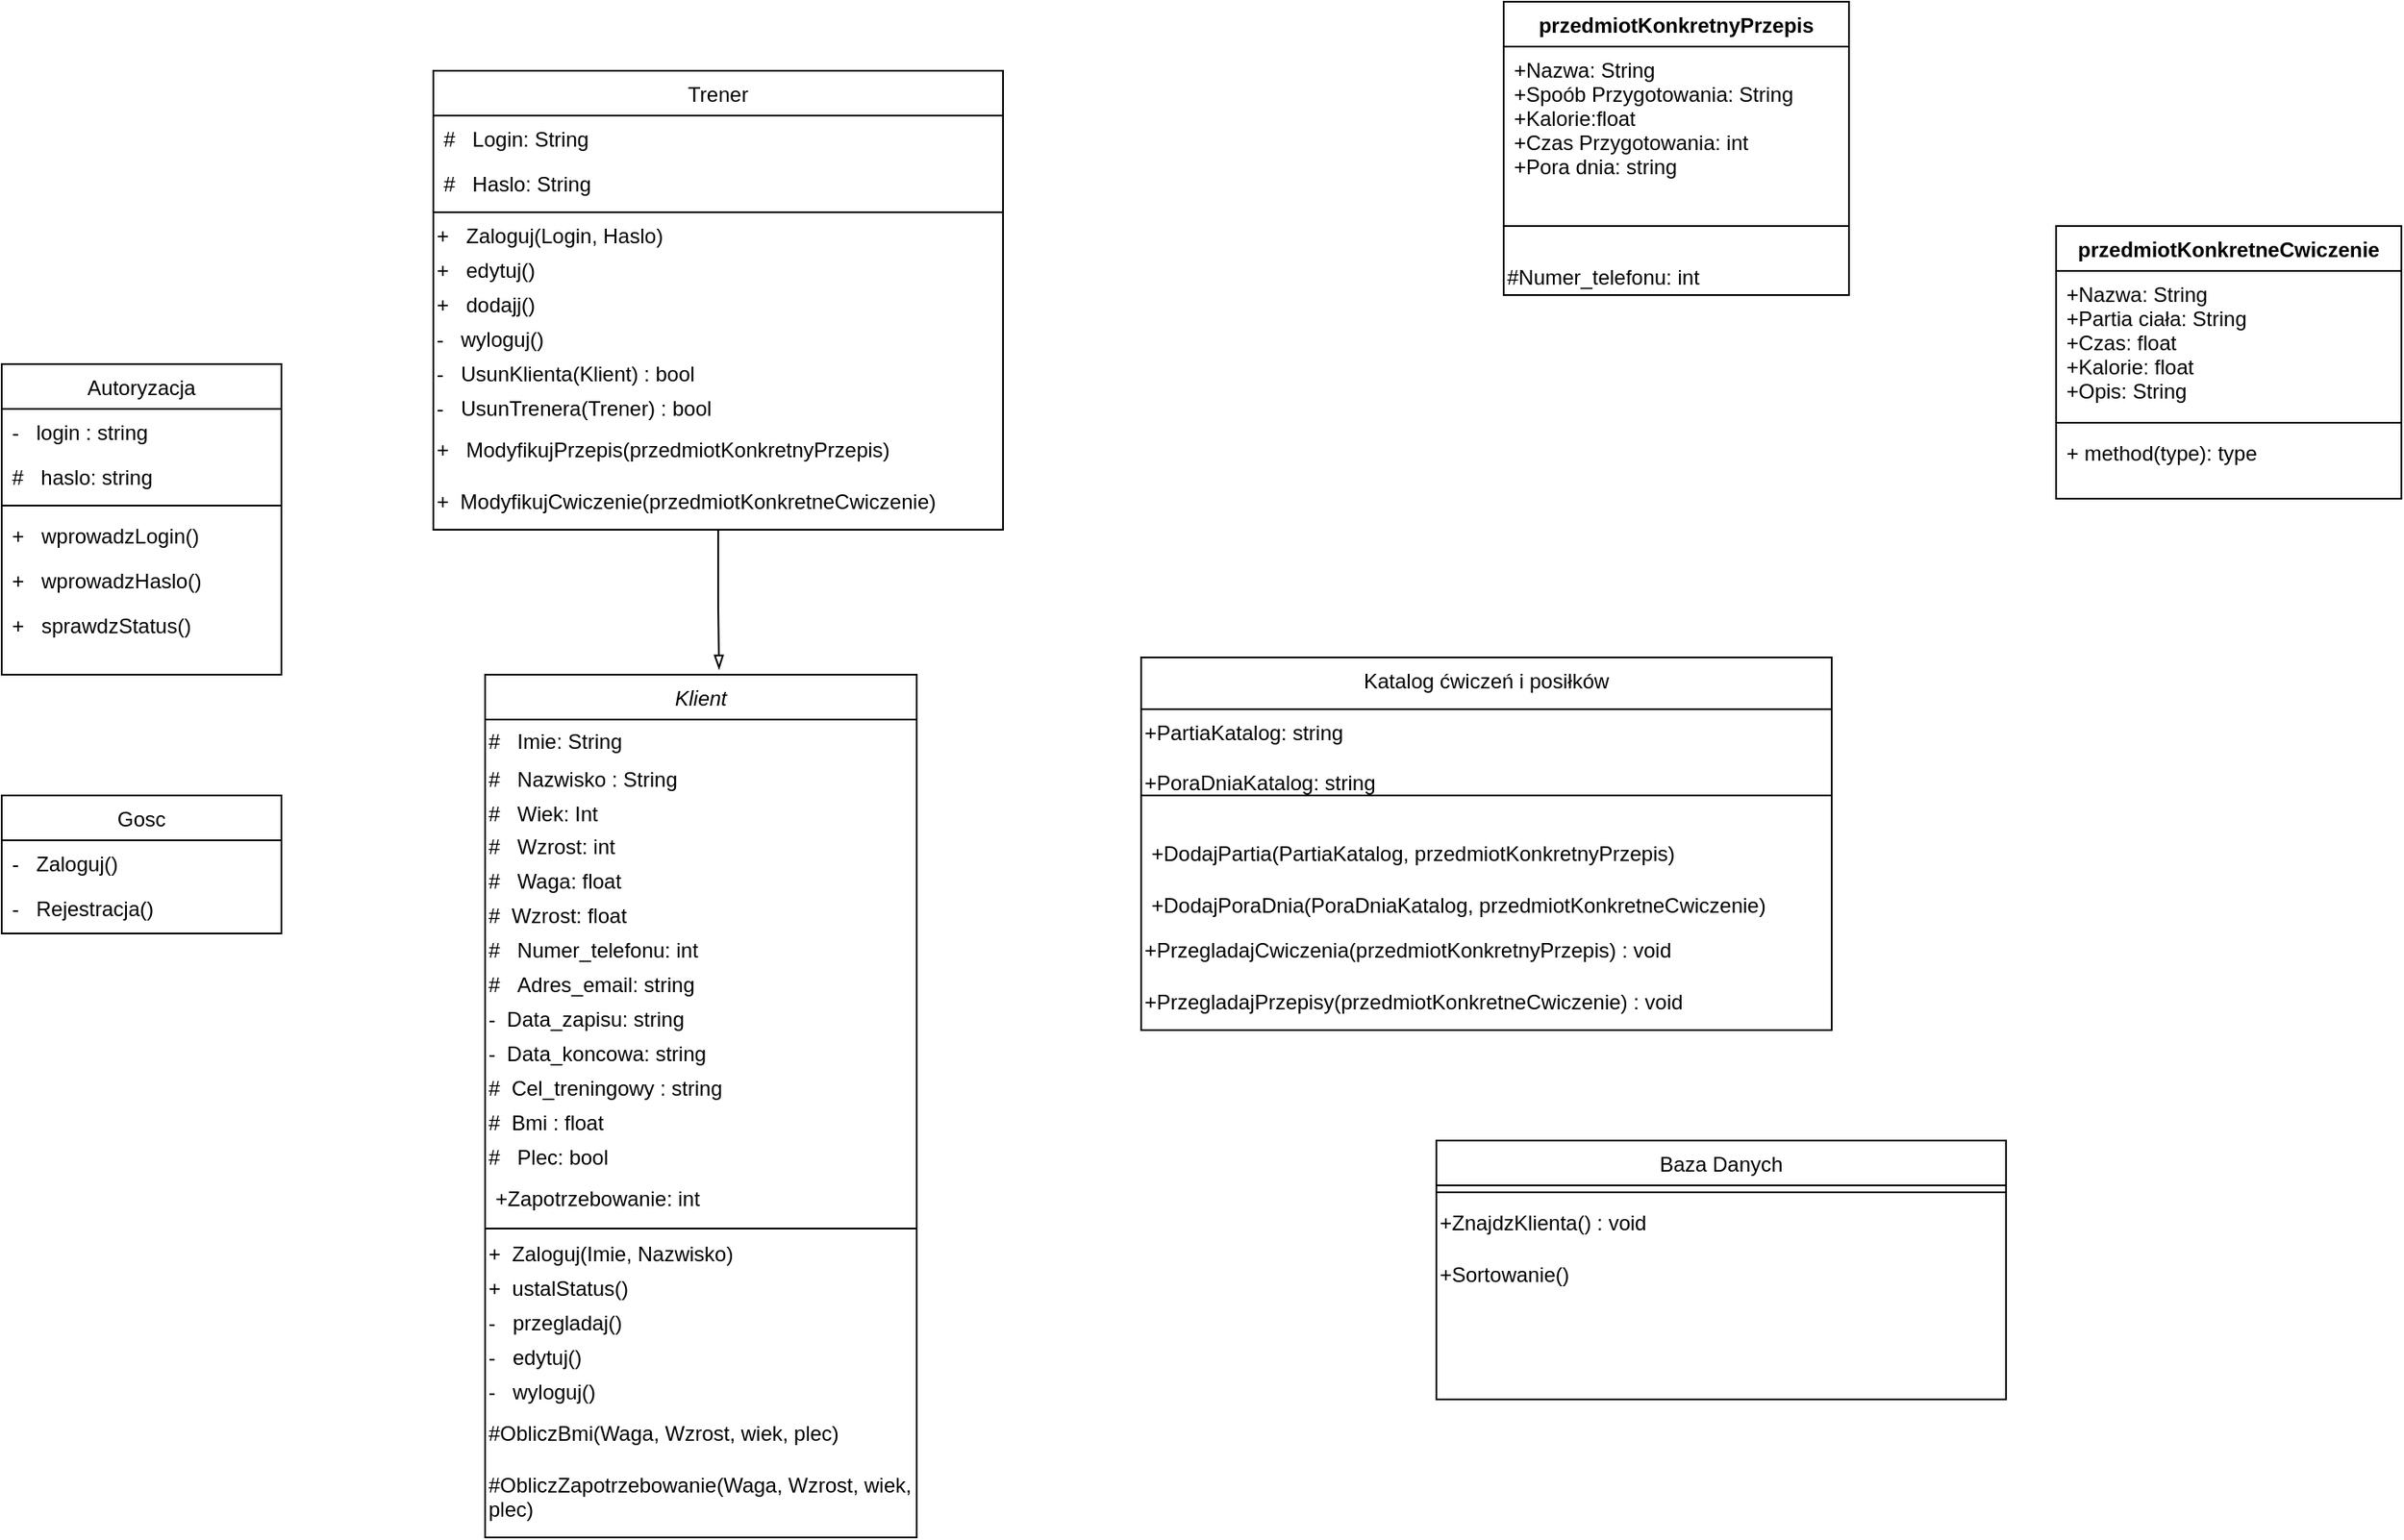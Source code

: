 <mxfile version="14.6.11" type="github">
  <diagram id="C5RBs43oDa-KdzZeNtuy" name="Page-1">
    <mxGraphModel dx="1422" dy="791" grid="1" gridSize="10" guides="1" tooltips="1" connect="1" arrows="1" fold="1" page="1" pageScale="1" pageWidth="827" pageHeight="1169" math="0" shadow="0">
      <root>
        <mxCell id="WIyWlLk6GJQsqaUBKTNV-0" />
        <mxCell id="WIyWlLk6GJQsqaUBKTNV-1" parent="WIyWlLk6GJQsqaUBKTNV-0" />
        <mxCell id="zkfFHV4jXpPFQw0GAbJ--6" value="Trener" style="swimlane;fontStyle=0;align=center;verticalAlign=top;childLayout=stackLayout;horizontal=1;startSize=26;horizontalStack=0;resizeParent=1;resizeLast=0;collapsible=1;marginBottom=0;rounded=0;shadow=0;strokeWidth=1;" parent="WIyWlLk6GJQsqaUBKTNV-1" vertex="1">
          <mxGeometry x="330" y="170" width="330" height="266" as="geometry">
            <mxRectangle x="130" y="380" width="160" height="26" as="alternateBounds" />
          </mxGeometry>
        </mxCell>
        <mxCell id="zkfFHV4jXpPFQw0GAbJ--7" value="#   Login: String" style="text;align=left;verticalAlign=top;spacingLeft=4;spacingRight=4;overflow=hidden;rotatable=0;points=[[0,0.5],[1,0.5]];portConstraint=eastwest;" parent="zkfFHV4jXpPFQw0GAbJ--6" vertex="1">
          <mxGeometry y="26" width="330" height="26" as="geometry" />
        </mxCell>
        <mxCell id="zkfFHV4jXpPFQw0GAbJ--8" value="#   Haslo: String" style="text;align=left;verticalAlign=top;spacingLeft=4;spacingRight=4;overflow=hidden;rotatable=0;points=[[0,0.5],[1,0.5]];portConstraint=eastwest;rounded=0;shadow=0;html=0;" parent="zkfFHV4jXpPFQw0GAbJ--6" vertex="1">
          <mxGeometry y="52" width="330" height="26" as="geometry" />
        </mxCell>
        <mxCell id="zkfFHV4jXpPFQw0GAbJ--9" value="" style="line;html=1;strokeWidth=1;align=left;verticalAlign=middle;spacingTop=-1;spacingLeft=3;spacingRight=3;rotatable=0;labelPosition=right;points=[];portConstraint=eastwest;" parent="zkfFHV4jXpPFQw0GAbJ--6" vertex="1">
          <mxGeometry y="78" width="330" height="8" as="geometry" />
        </mxCell>
        <mxCell id="gLJ9DEFuk4f7HOxg7gJl-40" value="+&amp;nbsp; &amp;nbsp;Zaloguj(Login, Haslo)" style="text;html=1;align=left;verticalAlign=middle;resizable=0;points=[];autosize=1;strokeColor=none;" parent="zkfFHV4jXpPFQw0GAbJ--6" vertex="1">
          <mxGeometry y="86" width="330" height="20" as="geometry" />
        </mxCell>
        <mxCell id="gLJ9DEFuk4f7HOxg7gJl-43" value="+&amp;nbsp; &amp;nbsp;edytuj()" style="text;html=1;align=left;verticalAlign=middle;resizable=0;points=[];autosize=1;strokeColor=none;" parent="zkfFHV4jXpPFQw0GAbJ--6" vertex="1">
          <mxGeometry y="106" width="330" height="20" as="geometry" />
        </mxCell>
        <mxCell id="gLJ9DEFuk4f7HOxg7gJl-44" value="+&amp;nbsp; &amp;nbsp;dodajj()" style="text;html=1;align=left;verticalAlign=middle;resizable=0;points=[];autosize=1;strokeColor=none;" parent="zkfFHV4jXpPFQw0GAbJ--6" vertex="1">
          <mxGeometry y="126" width="330" height="20" as="geometry" />
        </mxCell>
        <mxCell id="gLJ9DEFuk4f7HOxg7gJl-45" value="-&amp;nbsp; &amp;nbsp;wyloguj()" style="text;html=1;align=left;verticalAlign=middle;resizable=0;points=[];autosize=1;strokeColor=none;" parent="zkfFHV4jXpPFQw0GAbJ--6" vertex="1">
          <mxGeometry y="146" width="330" height="20" as="geometry" />
        </mxCell>
        <mxCell id="cgzWAueaa51aZo-VVd-2-10" value="-&amp;nbsp;&amp;nbsp; UsunKlienta(Klient) : bool" style="text;html=1;align=left;verticalAlign=middle;resizable=0;points=[];autosize=1;strokeColor=none;" vertex="1" parent="zkfFHV4jXpPFQw0GAbJ--6">
          <mxGeometry y="166" width="330" height="20" as="geometry" />
        </mxCell>
        <mxCell id="cgzWAueaa51aZo-VVd-2-11" value="-&amp;nbsp;&amp;nbsp; UsunTrenera(Trener) : bool" style="text;html=1;align=left;verticalAlign=middle;resizable=0;points=[];autosize=1;strokeColor=none;" vertex="1" parent="zkfFHV4jXpPFQw0GAbJ--6">
          <mxGeometry y="186" width="330" height="20" as="geometry" />
        </mxCell>
        <mxCell id="cgzWAueaa51aZo-VVd-2-14" value="+&amp;nbsp;&amp;nbsp; ModyfikujPrzepis(przedmiotKonkretnyPrzepis)" style="text;whiteSpace=wrap;html=1;" vertex="1" parent="zkfFHV4jXpPFQw0GAbJ--6">
          <mxGeometry y="206" width="330" height="30" as="geometry" />
        </mxCell>
        <mxCell id="cgzWAueaa51aZo-VVd-2-15" value="+&amp;nbsp; ModyfikujCwiczenie(przedmiotKonkretneCwiczenie)" style="text;whiteSpace=wrap;html=1;" vertex="1" parent="zkfFHV4jXpPFQw0GAbJ--6">
          <mxGeometry y="236" width="330" height="30" as="geometry" />
        </mxCell>
        <mxCell id="zkfFHV4jXpPFQw0GAbJ--13" value="Baza Danych" style="swimlane;fontStyle=0;align=center;verticalAlign=top;childLayout=stackLayout;horizontal=1;startSize=26;horizontalStack=0;resizeParent=1;resizeLast=0;collapsible=1;marginBottom=0;rounded=0;shadow=0;strokeWidth=1;" parent="WIyWlLk6GJQsqaUBKTNV-1" vertex="1">
          <mxGeometry x="911" y="790" width="330" height="150" as="geometry">
            <mxRectangle x="340" y="380" width="170" height="26" as="alternateBounds" />
          </mxGeometry>
        </mxCell>
        <mxCell id="zkfFHV4jXpPFQw0GAbJ--15" value="" style="line;html=1;strokeWidth=1;align=left;verticalAlign=middle;spacingTop=-1;spacingLeft=3;spacingRight=3;rotatable=0;labelPosition=right;points=[];portConstraint=eastwest;" parent="zkfFHV4jXpPFQw0GAbJ--13" vertex="1">
          <mxGeometry y="26" width="330" height="8" as="geometry" />
        </mxCell>
        <mxCell id="cgzWAueaa51aZo-VVd-2-19" value="+ZnajdzKlienta() : void" style="text;whiteSpace=wrap;html=1;" vertex="1" parent="zkfFHV4jXpPFQw0GAbJ--13">
          <mxGeometry y="34" width="330" height="30" as="geometry" />
        </mxCell>
        <mxCell id="cgzWAueaa51aZo-VVd-2-20" value="+Sortowanie() " style="text;whiteSpace=wrap;html=1;" vertex="1" parent="zkfFHV4jXpPFQw0GAbJ--13">
          <mxGeometry y="64" width="330" height="30" as="geometry" />
        </mxCell>
        <mxCell id="_w3wDcxO5o66XxnaNrus-3" value="przedmiotKonkretneCwiczenie" style="swimlane;fontStyle=1;align=center;verticalAlign=top;childLayout=stackLayout;horizontal=1;startSize=26;horizontalStack=0;resizeParent=1;resizeParentMax=0;resizeLast=0;collapsible=1;marginBottom=0;" parent="WIyWlLk6GJQsqaUBKTNV-1" vertex="1">
          <mxGeometry x="1270" y="260" width="200" height="158" as="geometry" />
        </mxCell>
        <mxCell id="_w3wDcxO5o66XxnaNrus-4" value="+Nazwa: String&#xa;+Partia ciała: String&#xa;+Czas: float&#xa;+Kalorie: float&#xa;+Opis: String" style="text;strokeColor=none;fillColor=none;align=left;verticalAlign=top;spacingLeft=4;spacingRight=4;overflow=hidden;rotatable=0;points=[[0,0.5],[1,0.5]];portConstraint=eastwest;" parent="_w3wDcxO5o66XxnaNrus-3" vertex="1">
          <mxGeometry y="26" width="200" height="84" as="geometry" />
        </mxCell>
        <mxCell id="_w3wDcxO5o66XxnaNrus-5" value="" style="line;strokeWidth=1;fillColor=none;align=left;verticalAlign=middle;spacingTop=-1;spacingLeft=3;spacingRight=3;rotatable=0;labelPosition=right;points=[];portConstraint=eastwest;" parent="_w3wDcxO5o66XxnaNrus-3" vertex="1">
          <mxGeometry y="110" width="200" height="8" as="geometry" />
        </mxCell>
        <mxCell id="_w3wDcxO5o66XxnaNrus-6" value="+ method(type): type" style="text;strokeColor=none;fillColor=none;align=left;verticalAlign=top;spacingLeft=4;spacingRight=4;overflow=hidden;rotatable=0;points=[[0,0.5],[1,0.5]];portConstraint=eastwest;" parent="_w3wDcxO5o66XxnaNrus-3" vertex="1">
          <mxGeometry y="118" width="200" height="40" as="geometry" />
        </mxCell>
        <mxCell id="_w3wDcxO5o66XxnaNrus-10" value="przedmiotKonkretnyPrzepis" style="swimlane;fontStyle=1;align=center;verticalAlign=top;childLayout=stackLayout;horizontal=1;startSize=26;horizontalStack=0;resizeParent=1;resizeParentMax=0;resizeLast=0;collapsible=1;marginBottom=0;" parent="WIyWlLk6GJQsqaUBKTNV-1" vertex="1">
          <mxGeometry x="950" y="130" width="200" height="170" as="geometry" />
        </mxCell>
        <mxCell id="_w3wDcxO5o66XxnaNrus-11" value="+Nazwa: String&#xa;+Spoób Przygotowania: String&#xa;+Kalorie:float&#xa;+Czas Przygotowania: int&#xa;+Pora dnia: string&#xa;&#xa;" style="text;strokeColor=none;fillColor=none;align=left;verticalAlign=top;spacingLeft=4;spacingRight=4;overflow=hidden;rotatable=0;points=[[0,0.5],[1,0.5]];portConstraint=eastwest;" parent="_w3wDcxO5o66XxnaNrus-10" vertex="1">
          <mxGeometry y="26" width="200" height="84" as="geometry" />
        </mxCell>
        <mxCell id="_w3wDcxO5o66XxnaNrus-12" value="" style="line;strokeWidth=1;fillColor=none;align=left;verticalAlign=middle;spacingTop=-1;spacingLeft=3;spacingRight=3;rotatable=0;labelPosition=right;points=[];portConstraint=eastwest;" parent="_w3wDcxO5o66XxnaNrus-10" vertex="1">
          <mxGeometry y="110" width="200" height="40" as="geometry" />
        </mxCell>
        <mxCell id="a0zgoasl_EQFiqfHCrLm-4" value="#Numer_telefonu: int" style="text;html=1;align=left;verticalAlign=middle;resizable=0;points=[];autosize=1;strokeColor=none;fontSize=12;" parent="_w3wDcxO5o66XxnaNrus-10" vertex="1">
          <mxGeometry y="150" width="200" height="20" as="geometry" />
        </mxCell>
        <mxCell id="gLJ9DEFuk4f7HOxg7gJl-0" value="Klient" style="swimlane;fontStyle=2;align=center;verticalAlign=top;childLayout=stackLayout;horizontal=1;startSize=26;horizontalStack=0;resizeParent=1;resizeLast=0;collapsible=1;marginBottom=0;rounded=0;shadow=0;strokeWidth=1;" parent="WIyWlLk6GJQsqaUBKTNV-1" vertex="1">
          <mxGeometry x="360" y="520" width="250" height="500" as="geometry">
            <mxRectangle x="230" y="140" width="160" height="26" as="alternateBounds" />
          </mxGeometry>
        </mxCell>
        <mxCell id="gLJ9DEFuk4f7HOxg7gJl-1" value="#   Imie: String" style="text;align=left;verticalAlign=middle;spacingLeft=0;spacingRight=0;overflow=hidden;rotatable=0;points=[[0,0.5],[1,0.5]];portConstraint=eastwest;fontSize=12;" parent="gLJ9DEFuk4f7HOxg7gJl-0" vertex="1">
          <mxGeometry y="26" width="250" height="24" as="geometry" />
        </mxCell>
        <mxCell id="gLJ9DEFuk4f7HOxg7gJl-2" value="#   Nazwisko : String" style="text;align=left;verticalAlign=middle;spacingLeft=0;spacingRight=0;overflow=hidden;rotatable=0;points=[[0,0.5],[1,0.5]];portConstraint=eastwest;rounded=0;shadow=0;html=0;fontSize=12;" parent="gLJ9DEFuk4f7HOxg7gJl-0" vertex="1">
          <mxGeometry y="50" width="250" height="20" as="geometry" />
        </mxCell>
        <mxCell id="gLJ9DEFuk4f7HOxg7gJl-3" value="#   Wiek: Int" style="text;align=left;verticalAlign=middle;spacingLeft=0;spacingRight=0;overflow=hidden;rotatable=0;points=[[0,0.5],[1,0.5]];portConstraint=eastwest;rounded=0;shadow=0;html=0;fontSize=12;" parent="gLJ9DEFuk4f7HOxg7gJl-0" vertex="1">
          <mxGeometry y="70" width="250" height="20" as="geometry" />
        </mxCell>
        <mxCell id="gLJ9DEFuk4f7HOxg7gJl-4" value="#&amp;nbsp; &amp;nbsp;Wzrost: int" style="text;html=1;align=left;verticalAlign=middle;resizable=0;points=[];autosize=1;strokeColor=none;fontSize=12;" parent="gLJ9DEFuk4f7HOxg7gJl-0" vertex="1">
          <mxGeometry y="90" width="250" height="20" as="geometry" />
        </mxCell>
        <mxCell id="gLJ9DEFuk4f7HOxg7gJl-5" value="#&amp;nbsp; &amp;nbsp;Waga: float" style="text;html=1;align=left;verticalAlign=middle;resizable=0;points=[];autosize=1;strokeColor=none;fontSize=12;" parent="gLJ9DEFuk4f7HOxg7gJl-0" vertex="1">
          <mxGeometry y="110" width="250" height="20" as="geometry" />
        </mxCell>
        <mxCell id="gLJ9DEFuk4f7HOxg7gJl-11" value="#&amp;nbsp; Wzrost: float" style="text;html=1;align=left;verticalAlign=middle;resizable=0;points=[];autosize=1;strokeColor=none;fontSize=12;" parent="gLJ9DEFuk4f7HOxg7gJl-0" vertex="1">
          <mxGeometry y="130" width="250" height="20" as="geometry" />
        </mxCell>
        <mxCell id="gLJ9DEFuk4f7HOxg7gJl-6" value="#&amp;nbsp; &amp;nbsp;Numer_telefonu: int" style="text;html=1;align=left;verticalAlign=middle;resizable=0;points=[];autosize=1;strokeColor=none;fontSize=12;" parent="gLJ9DEFuk4f7HOxg7gJl-0" vertex="1">
          <mxGeometry y="150" width="250" height="20" as="geometry" />
        </mxCell>
        <mxCell id="gLJ9DEFuk4f7HOxg7gJl-7" value="#&amp;nbsp; &amp;nbsp;Adres_email: string" style="text;html=1;align=left;verticalAlign=middle;resizable=0;points=[];autosize=1;strokeColor=none;fontSize=12;" parent="gLJ9DEFuk4f7HOxg7gJl-0" vertex="1">
          <mxGeometry y="170" width="250" height="20" as="geometry" />
        </mxCell>
        <mxCell id="gLJ9DEFuk4f7HOxg7gJl-9" value="-&amp;nbsp; Data_zapisu: string" style="text;html=1;align=left;verticalAlign=middle;resizable=0;points=[];autosize=1;strokeColor=none;fontSize=12;" parent="gLJ9DEFuk4f7HOxg7gJl-0" vertex="1">
          <mxGeometry y="190" width="250" height="20" as="geometry" />
        </mxCell>
        <mxCell id="gLJ9DEFuk4f7HOxg7gJl-12" value="-&amp;nbsp; Data_koncowa: string" style="text;html=1;align=left;verticalAlign=middle;resizable=0;points=[];autosize=1;strokeColor=none;fontSize=12;" parent="gLJ9DEFuk4f7HOxg7gJl-0" vertex="1">
          <mxGeometry y="210" width="250" height="20" as="geometry" />
        </mxCell>
        <mxCell id="gLJ9DEFuk4f7HOxg7gJl-15" value="#&amp;nbsp; Cel_treningowy : string" style="text;html=1;align=left;verticalAlign=middle;resizable=0;points=[];autosize=1;strokeColor=none;fontSize=12;" parent="gLJ9DEFuk4f7HOxg7gJl-0" vertex="1">
          <mxGeometry y="230" width="250" height="20" as="geometry" />
        </mxCell>
        <mxCell id="cgzWAueaa51aZo-VVd-2-17" value="#&amp;nbsp; Bmi : float" style="text;html=1;align=left;verticalAlign=middle;resizable=0;points=[];autosize=1;strokeColor=none;fontSize=12;" vertex="1" parent="gLJ9DEFuk4f7HOxg7gJl-0">
          <mxGeometry y="250" width="250" height="20" as="geometry" />
        </mxCell>
        <mxCell id="J6dVix8OJKgPxIhEk7ro-0" value="#&amp;nbsp; &amp;nbsp;Plec: bool" style="text;html=1;align=left;verticalAlign=middle;resizable=0;points=[];autosize=1;strokeColor=none;fontSize=12;" vertex="1" parent="gLJ9DEFuk4f7HOxg7gJl-0">
          <mxGeometry y="270" width="250" height="20" as="geometry" />
        </mxCell>
        <mxCell id="zkfFHV4jXpPFQw0GAbJ--14" value="+Zapotrzebowanie: int" style="text;align=left;verticalAlign=top;spacingLeft=4;spacingRight=4;overflow=hidden;rotatable=0;points=[[0,0.5],[1,0.5]];portConstraint=eastwest;" parent="gLJ9DEFuk4f7HOxg7gJl-0" vertex="1">
          <mxGeometry y="290" width="250" height="26" as="geometry" />
        </mxCell>
        <mxCell id="gLJ9DEFuk4f7HOxg7gJl-8" value="" style="line;html=1;strokeWidth=1;align=left;verticalAlign=middle;spacingTop=-1;spacingLeft=3;spacingRight=3;rotatable=0;labelPosition=right;points=[];portConstraint=eastwest;" parent="gLJ9DEFuk4f7HOxg7gJl-0" vertex="1">
          <mxGeometry y="316" width="250" height="10" as="geometry" />
        </mxCell>
        <mxCell id="gLJ9DEFuk4f7HOxg7gJl-13" value="+&amp;nbsp; Zaloguj(Imie, Nazwisko)" style="text;html=1;align=left;verticalAlign=middle;resizable=0;points=[];autosize=1;strokeColor=none;" parent="gLJ9DEFuk4f7HOxg7gJl-0" vertex="1">
          <mxGeometry y="326" width="250" height="20" as="geometry" />
        </mxCell>
        <mxCell id="gLJ9DEFuk4f7HOxg7gJl-25" value="+&amp;nbsp; ustalStatus()" style="text;html=1;align=left;verticalAlign=middle;resizable=0;points=[];autosize=1;strokeColor=none;" parent="gLJ9DEFuk4f7HOxg7gJl-0" vertex="1">
          <mxGeometry y="346" width="250" height="20" as="geometry" />
        </mxCell>
        <mxCell id="gLJ9DEFuk4f7HOxg7gJl-16" value="-&amp;nbsp; &amp;nbsp;przegladaj()" style="text;html=1;align=left;verticalAlign=middle;resizable=0;points=[];autosize=1;strokeColor=none;" parent="gLJ9DEFuk4f7HOxg7gJl-0" vertex="1">
          <mxGeometry y="366" width="250" height="20" as="geometry" />
        </mxCell>
        <mxCell id="gLJ9DEFuk4f7HOxg7gJl-35" value="-&amp;nbsp; &amp;nbsp;edytuj()" style="text;html=1;align=left;verticalAlign=middle;resizable=0;points=[];autosize=1;strokeColor=none;" parent="gLJ9DEFuk4f7HOxg7gJl-0" vertex="1">
          <mxGeometry y="386" width="250" height="20" as="geometry" />
        </mxCell>
        <mxCell id="gLJ9DEFuk4f7HOxg7gJl-24" value="-&amp;nbsp; &amp;nbsp;wyloguj()" style="text;html=1;align=left;verticalAlign=middle;resizable=0;points=[];autosize=1;strokeColor=none;" parent="gLJ9DEFuk4f7HOxg7gJl-0" vertex="1">
          <mxGeometry y="406" width="250" height="20" as="geometry" />
        </mxCell>
        <mxCell id="cgzWAueaa51aZo-VVd-2-0" value="#ObliczBmi(Waga, Wzrost, wiek, plec)" style="text;whiteSpace=wrap;html=1;" vertex="1" parent="gLJ9DEFuk4f7HOxg7gJl-0">
          <mxGeometry y="426" width="250" height="30" as="geometry" />
        </mxCell>
        <mxCell id="cgzWAueaa51aZo-VVd-2-16" value="#ObliczZapotrzebowanie(Waga, Wzrost, wiek, plec)" style="text;whiteSpace=wrap;html=1;" vertex="1" parent="gLJ9DEFuk4f7HOxg7gJl-0">
          <mxGeometry y="456" width="250" height="44" as="geometry" />
        </mxCell>
        <mxCell id="gLJ9DEFuk4f7HOxg7gJl-26" value="Autoryzacja" style="swimlane;fontStyle=0;align=center;verticalAlign=top;childLayout=stackLayout;horizontal=1;startSize=26;horizontalStack=0;resizeParent=1;resizeLast=0;collapsible=1;marginBottom=0;rounded=0;shadow=0;strokeWidth=1;" parent="WIyWlLk6GJQsqaUBKTNV-1" vertex="1">
          <mxGeometry x="80" y="340" width="162" height="180" as="geometry">
            <mxRectangle x="550" y="140" width="160" height="26" as="alternateBounds" />
          </mxGeometry>
        </mxCell>
        <mxCell id="gLJ9DEFuk4f7HOxg7gJl-30" value="-   login : string" style="text;align=left;verticalAlign=top;spacingLeft=4;spacingRight=4;overflow=hidden;rotatable=0;points=[[0,0.5],[1,0.5]];portConstraint=eastwest;rounded=0;shadow=0;html=0;" parent="gLJ9DEFuk4f7HOxg7gJl-26" vertex="1">
          <mxGeometry y="26" width="162" height="26" as="geometry" />
        </mxCell>
        <mxCell id="gLJ9DEFuk4f7HOxg7gJl-36" value="#   haslo: string" style="text;align=left;verticalAlign=top;spacingLeft=4;spacingRight=4;overflow=hidden;rotatable=0;points=[[0,0.5],[1,0.5]];portConstraint=eastwest;rounded=0;shadow=0;html=0;" parent="gLJ9DEFuk4f7HOxg7gJl-26" vertex="1">
          <mxGeometry y="52" width="162" height="26" as="geometry" />
        </mxCell>
        <mxCell id="gLJ9DEFuk4f7HOxg7gJl-32" value="" style="line;html=1;strokeWidth=1;align=left;verticalAlign=middle;spacingTop=-1;spacingLeft=3;spacingRight=3;rotatable=0;labelPosition=right;points=[];portConstraint=eastwest;" parent="gLJ9DEFuk4f7HOxg7gJl-26" vertex="1">
          <mxGeometry y="78" width="162" height="8" as="geometry" />
        </mxCell>
        <mxCell id="gLJ9DEFuk4f7HOxg7gJl-33" value="+   wprowadzLogin()" style="text;align=left;verticalAlign=top;spacingLeft=4;spacingRight=4;overflow=hidden;rotatable=0;points=[[0,0.5],[1,0.5]];portConstraint=eastwest;" parent="gLJ9DEFuk4f7HOxg7gJl-26" vertex="1">
          <mxGeometry y="86" width="162" height="26" as="geometry" />
        </mxCell>
        <mxCell id="gLJ9DEFuk4f7HOxg7gJl-34" value="+   wprowadzHaslo()" style="text;align=left;verticalAlign=top;spacingLeft=4;spacingRight=4;overflow=hidden;rotatable=0;points=[[0,0.5],[1,0.5]];portConstraint=eastwest;" parent="gLJ9DEFuk4f7HOxg7gJl-26" vertex="1">
          <mxGeometry y="112" width="162" height="26" as="geometry" />
        </mxCell>
        <mxCell id="gLJ9DEFuk4f7HOxg7gJl-47" value="+   sprawdzStatus()" style="text;align=left;verticalAlign=top;spacingLeft=4;spacingRight=4;overflow=hidden;rotatable=0;points=[[0,0.5],[1,0.5]];portConstraint=eastwest;" parent="gLJ9DEFuk4f7HOxg7gJl-26" vertex="1">
          <mxGeometry y="138" width="162" height="26" as="geometry" />
        </mxCell>
        <mxCell id="cgzWAueaa51aZo-VVd-2-4" value="Katalog ćwiczeń i posiłków" style="swimlane;fontStyle=0;align=center;verticalAlign=top;childLayout=stackLayout;horizontal=1;startSize=30;horizontalStack=0;resizeParent=1;resizeLast=0;collapsible=1;marginBottom=0;rounded=0;shadow=0;strokeWidth=1;" vertex="1" parent="WIyWlLk6GJQsqaUBKTNV-1">
          <mxGeometry x="740" y="510" width="400" height="216" as="geometry">
            <mxRectangle x="550" y="140" width="160" height="26" as="alternateBounds" />
          </mxGeometry>
        </mxCell>
        <mxCell id="cgzWAueaa51aZo-VVd-2-5" value="+PartiaKatalog: string&lt;div&gt;&lt;br&gt;+PoraDniaKatalog: string&lt;br&gt;&lt;/div&gt;" style="text;whiteSpace=wrap;html=1;" vertex="1" parent="cgzWAueaa51aZo-VVd-2-4">
          <mxGeometry y="30" width="400" height="30" as="geometry" />
        </mxCell>
        <mxCell id="cgzWAueaa51aZo-VVd-2-6" value="" style="line;html=1;strokeWidth=1;align=left;verticalAlign=middle;spacingTop=-1;spacingLeft=3;spacingRight=3;rotatable=0;labelPosition=right;points=[];portConstraint=eastwest;" vertex="1" parent="cgzWAueaa51aZo-VVd-2-4">
          <mxGeometry y="60" width="400" height="40" as="geometry" />
        </mxCell>
        <mxCell id="cgzWAueaa51aZo-VVd-2-7" value="+DodajPartia(PartiaKatalog, przedmiotKonkretnyPrzepis)&#xa;" style="text;align=left;verticalAlign=top;spacingLeft=4;spacingRight=4;overflow=hidden;rotatable=0;points=[[0,0.5],[1,0.5]];portConstraint=eastwest;" vertex="1" parent="cgzWAueaa51aZo-VVd-2-4">
          <mxGeometry y="100" width="400" height="30" as="geometry" />
        </mxCell>
        <mxCell id="cgzWAueaa51aZo-VVd-2-8" value="+DodajPoraDnia(PoraDniaKatalog, przedmiotKonkretneCwiczenie)" style="text;align=left;verticalAlign=top;spacingLeft=4;spacingRight=4;overflow=hidden;rotatable=0;points=[[0,0.5],[1,0.5]];portConstraint=eastwest;" vertex="1" parent="cgzWAueaa51aZo-VVd-2-4">
          <mxGeometry y="130" width="400" height="26" as="geometry" />
        </mxCell>
        <mxCell id="cgzWAueaa51aZo-VVd-2-12" value="+PrzegladajCwiczenia(przedmiotKonkretnyPrzepis) : void" style="text;whiteSpace=wrap;html=1;" vertex="1" parent="cgzWAueaa51aZo-VVd-2-4">
          <mxGeometry y="156" width="400" height="30" as="geometry" />
        </mxCell>
        <mxCell id="cgzWAueaa51aZo-VVd-2-13" value="+PrzegladajPrzepisy(przedmiotKonkretneCwiczenie) : void" style="text;whiteSpace=wrap;html=1;" vertex="1" parent="cgzWAueaa51aZo-VVd-2-4">
          <mxGeometry y="186" width="400" height="30" as="geometry" />
        </mxCell>
        <mxCell id="J6dVix8OJKgPxIhEk7ro-4" value="Gosc" style="swimlane;fontStyle=0;align=center;verticalAlign=top;childLayout=stackLayout;horizontal=1;startSize=26;horizontalStack=0;resizeParent=1;resizeLast=0;collapsible=1;marginBottom=0;rounded=0;shadow=0;strokeWidth=1;" vertex="1" parent="WIyWlLk6GJQsqaUBKTNV-1">
          <mxGeometry x="80" y="590" width="162" height="80" as="geometry">
            <mxRectangle x="550" y="140" width="160" height="26" as="alternateBounds" />
          </mxGeometry>
        </mxCell>
        <mxCell id="J6dVix8OJKgPxIhEk7ro-8" value="-   Zaloguj()" style="text;align=left;verticalAlign=top;spacingLeft=4;spacingRight=4;overflow=hidden;rotatable=0;points=[[0,0.5],[1,0.5]];portConstraint=eastwest;" vertex="1" parent="J6dVix8OJKgPxIhEk7ro-4">
          <mxGeometry y="26" width="162" height="26" as="geometry" />
        </mxCell>
        <mxCell id="J6dVix8OJKgPxIhEk7ro-9" value="-   Rejestracja()" style="text;align=left;verticalAlign=top;spacingLeft=4;spacingRight=4;overflow=hidden;rotatable=0;points=[[0,0.5],[1,0.5]];portConstraint=eastwest;" vertex="1" parent="WIyWlLk6GJQsqaUBKTNV-1">
          <mxGeometry x="80" y="642" width="162" height="26" as="geometry" />
        </mxCell>
        <mxCell id="J6dVix8OJKgPxIhEk7ro-16" style="edgeStyle=orthogonalEdgeStyle;rounded=0;orthogonalLoop=1;jettySize=auto;html=1;exitX=0.5;exitY=1;exitDx=0;exitDy=0;entryX=0.542;entryY=-0.006;entryDx=0;entryDy=0;entryPerimeter=0;endArrow=blockThin;endFill=0;" edge="1" parent="WIyWlLk6GJQsqaUBKTNV-1" source="cgzWAueaa51aZo-VVd-2-15" target="gLJ9DEFuk4f7HOxg7gJl-0">
          <mxGeometry relative="1" as="geometry" />
        </mxCell>
      </root>
    </mxGraphModel>
  </diagram>
</mxfile>

